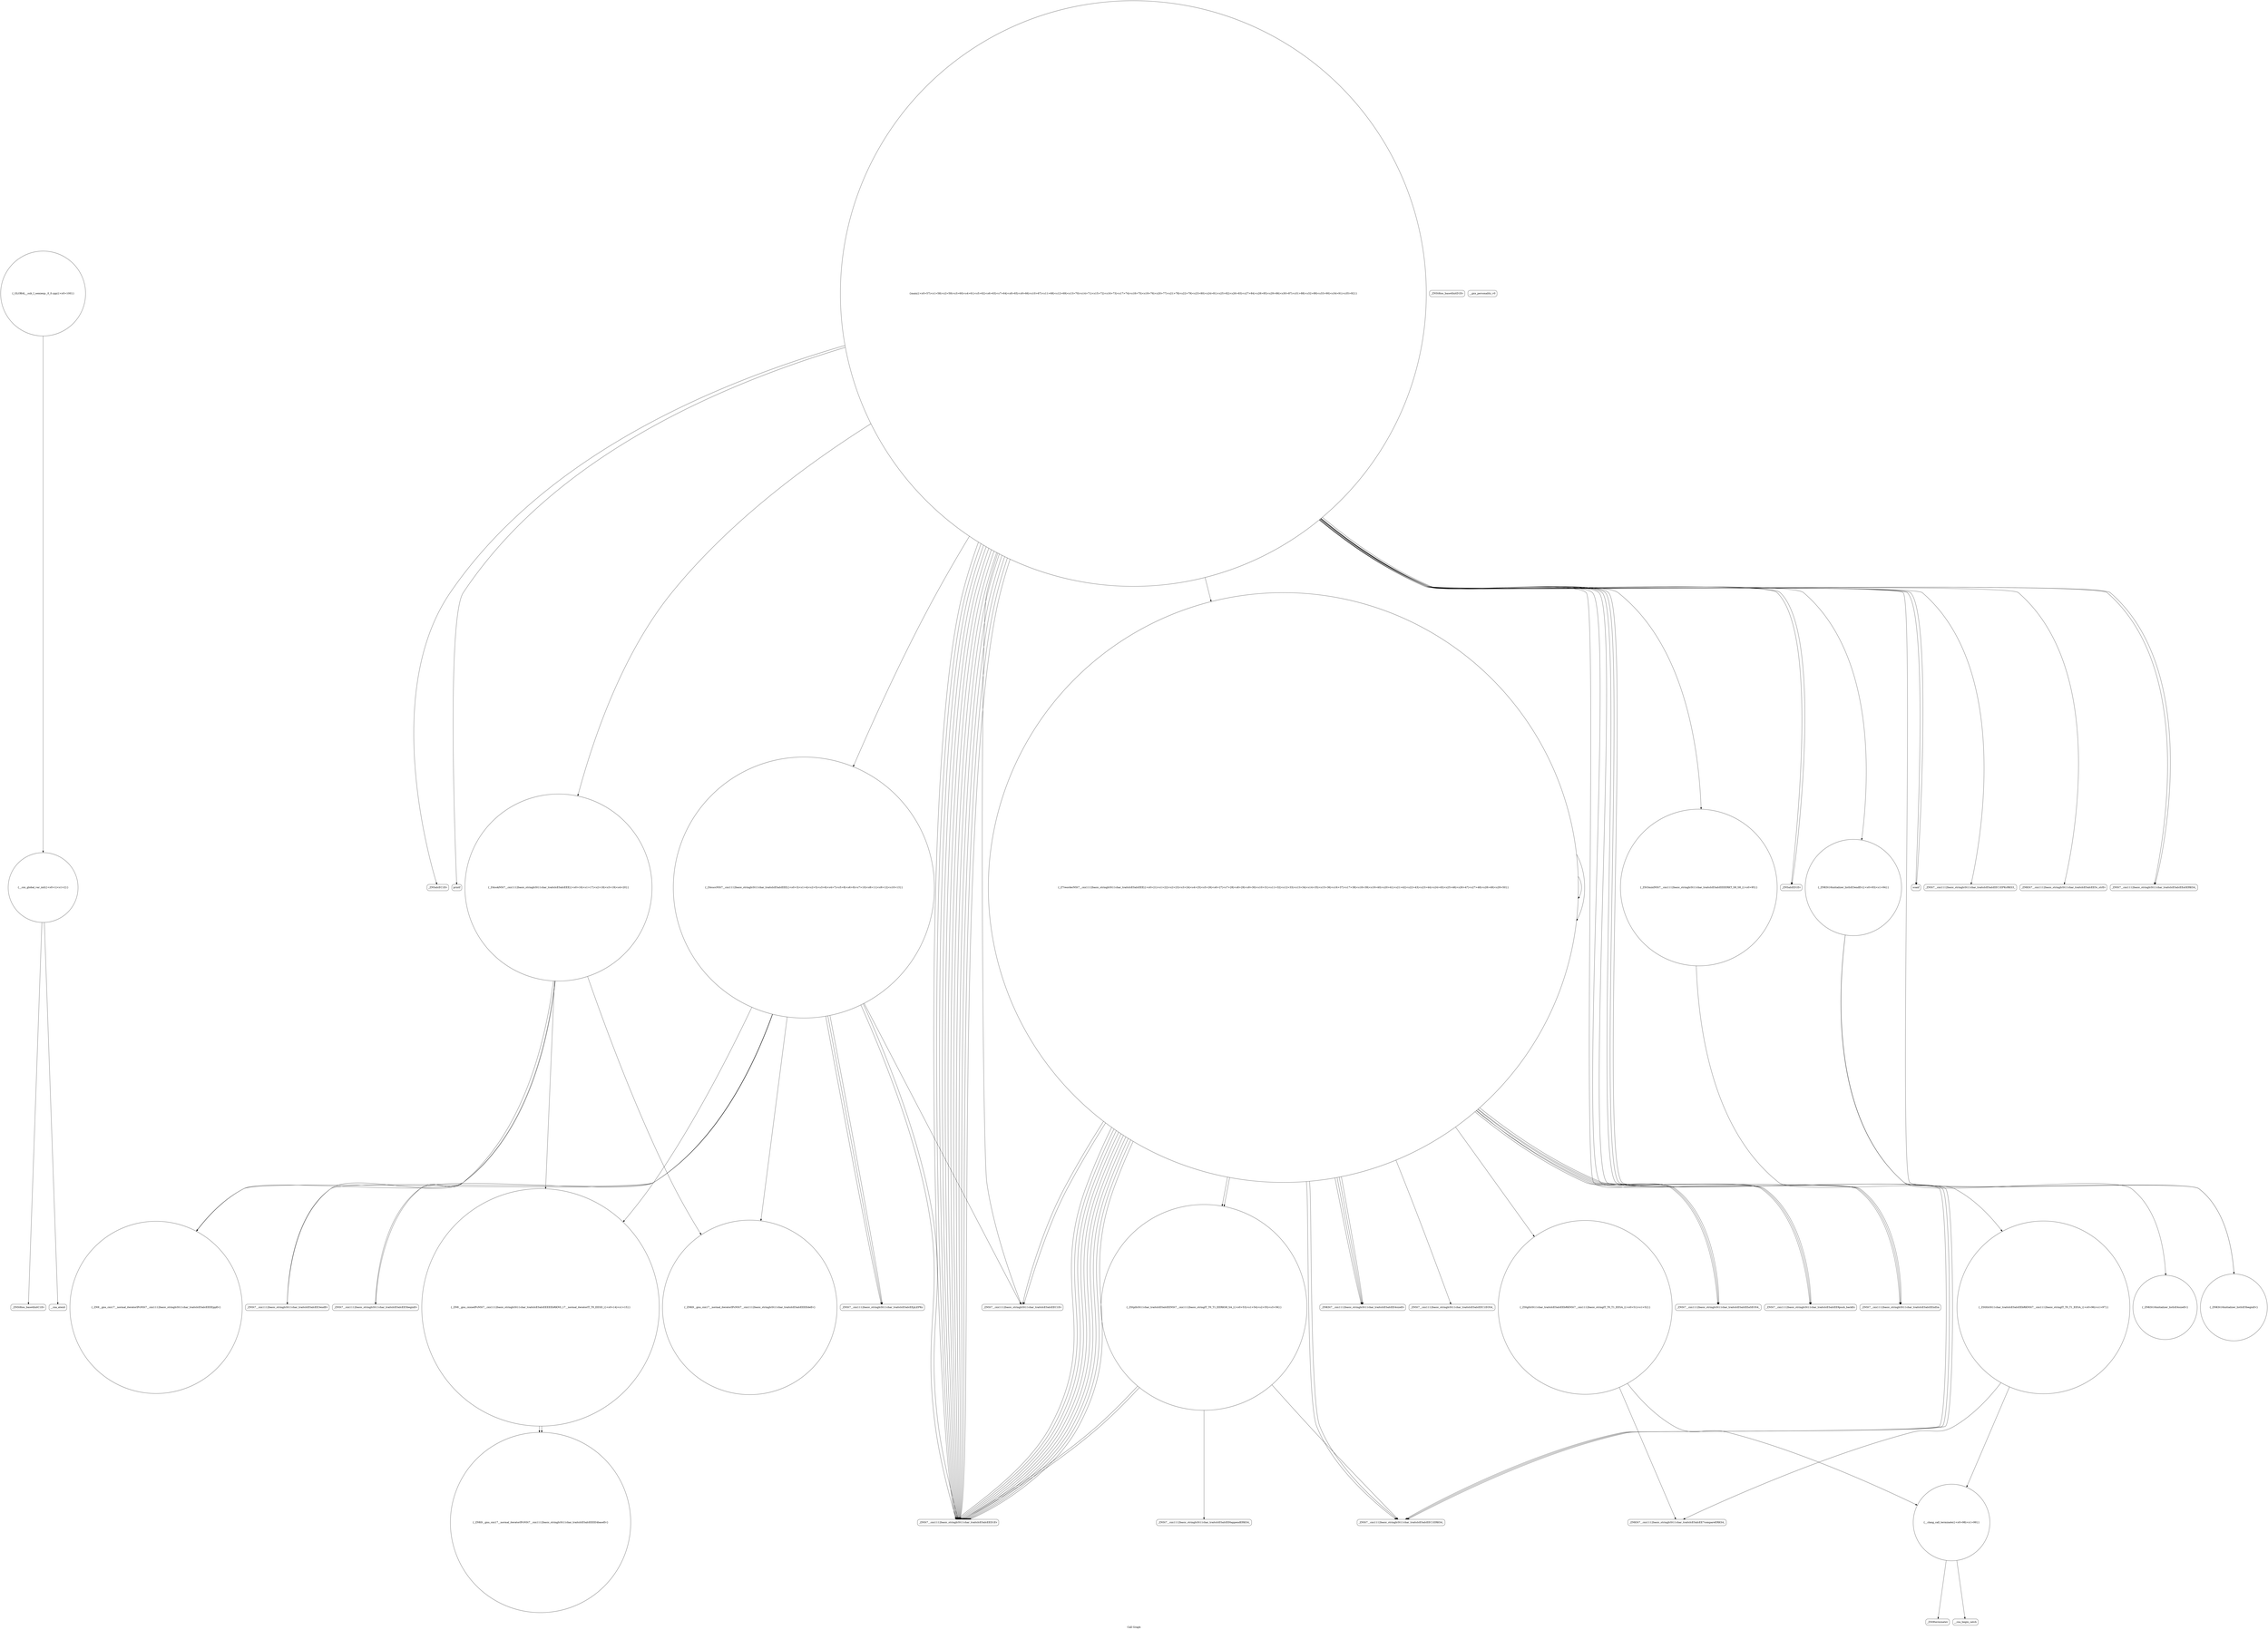 digraph "Call Graph" {
	label="Call Graph";

	Node0x562324fe7340 [shape=record,shape=circle,label="{__cxx_global_var_init|{<s0>1|<s1>2}}"];
	Node0x562324fe7340:s0 -> Node0x562324fe73c0[color=black];
	Node0x562324fe7340:s1 -> Node0x5623250b6ec0[color=black];
	Node0x5623250b7a40 [shape=record,shape=Mrecord,label="{_ZNSaIcEC1Ev}"];
	Node0x5623250b70c0 [shape=record,shape=Mrecord,label="{_ZNSt7__cxx1112basic_stringIcSt11char_traitsIcESaIcEE3endEv}"];
	Node0x5623250b7dc0 [shape=record,shape=Mrecord,label="{printf}"];
	Node0x5623250b7440 [shape=record,shape=circle,label="{_Z4isokNSt7__cxx1112basic_stringIcSt11char_traitsIcESaIcEEE|{<s0>16|<s1>17|<s2>18|<s3>19|<s4>20}}"];
	Node0x5623250b7440:s0 -> Node0x5623250b7040[color=black];
	Node0x5623250b7440:s1 -> Node0x5623250b70c0[color=black];
	Node0x5623250b7440:s2 -> Node0x5623250b7140[color=black];
	Node0x5623250b7440:s3 -> Node0x5623250b71c0[color=black];
	Node0x5623250b7440:s4 -> Node0x5623250b7340[color=black];
	Node0x5623250b8140 [shape=record,shape=Mrecord,label="{_ZSt9terminatev}"];
	Node0x5623250b77c0 [shape=record,shape=Mrecord,label="{_ZNSt7__cxx1112basic_stringIcSt11char_traitsIcESaIcEEaSEOS4_}"];
	Node0x5623250b6e40 [shape=record,shape=Mrecord,label="{_ZNSt8ios_base4InitD1Ev}"];
	Node0x5623250b7b40 [shape=record,shape=Mrecord,label="{_ZNSaIcED1Ev}"];
	Node0x5623250b71c0 [shape=record,shape=circle,label="{_ZNK9__gnu_cxx17__normal_iteratorIPcNSt7__cxx1112basic_stringIcSt11char_traitsIcESaIcEEEEdeEv}"];
	Node0x5623250b7ec0 [shape=record,shape=circle,label="{_ZNKSt16initializer_listIcE4sizeEv}"];
	Node0x5623250b7540 [shape=record,shape=Mrecord,label="{_ZNKSt7__cxx1112basic_stringIcSt11char_traitsIcESaIcEE4sizeEv}"];
	Node0x5623250b8240 [shape=record,shape=Mrecord,label="{_ZNSt7__cxx1112basic_stringIcSt11char_traitsIcESaIcEE6appendERKS4_}"];
	Node0x5623250b78c0 [shape=record,shape=circle,label="{_ZStplIcSt11char_traitsIcESaIcEENSt7__cxx1112basic_stringIT_T0_T1_EERKS8_SA_|{<s0>53|<s1>54|<s2>55|<s3>56}}"];
	Node0x5623250b78c0:s0 -> Node0x5623250b7740[color=black];
	Node0x5623250b78c0:s1 -> Node0x5623250b8240[color=black];
	Node0x5623250b78c0:s2 -> Node0x5623250b73c0[color=black];
	Node0x5623250b78c0:s3 -> Node0x5623250b73c0[color=black];
	Node0x5623250b6f40 [shape=record,shape=circle,label="{_Z4succNSt7__cxx1112basic_stringIcSt11char_traitsIcESaIcEEE|{<s0>3|<s1>4|<s2>5|<s3>6|<s4>7|<s5>8|<s6>9|<s7>10|<s8>11|<s9>12|<s10>13}}"];
	Node0x5623250b6f40:s0 -> Node0x5623250b6fc0[color=black];
	Node0x5623250b6f40:s1 -> Node0x5623250b7040[color=black];
	Node0x5623250b6f40:s2 -> Node0x5623250b70c0[color=black];
	Node0x5623250b6f40:s3 -> Node0x5623250b7140[color=black];
	Node0x5623250b6f40:s4 -> Node0x5623250b71c0[color=black];
	Node0x5623250b6f40:s5 -> Node0x5623250b7240[color=black];
	Node0x5623250b6f40:s6 -> Node0x5623250b73c0[color=black];
	Node0x5623250b6f40:s7 -> Node0x5623250b7240[color=black];
	Node0x5623250b6f40:s8 -> Node0x5623250b7240[color=black];
	Node0x5623250b6f40:s9 -> Node0x5623250b7340[color=black];
	Node0x5623250b6f40:s10 -> Node0x5623250b73c0[color=black];
	Node0x5623250b7c40 [shape=record,shape=circle,label="{_ZNKSt16initializer_listIcE3endEv|{<s0>93|<s1>94}}"];
	Node0x5623250b7c40:s0 -> Node0x5623250b7bc0[color=black];
	Node0x5623250b7c40:s1 -> Node0x5623250b7ec0[color=black];
	Node0x5623250b72c0 [shape=record,shape=Mrecord,label="{__gxx_personality_v0}"];
	Node0x5623250b7fc0 [shape=record,shape=Mrecord,label="{_ZNKSt7__cxx1112basic_stringIcSt11char_traitsIcESaIcEE7compareERKS4_}"];
	Node0x5623250b7640 [shape=record,shape=Mrecord,label="{_ZNSt7__cxx1112basic_stringIcSt11char_traitsIcESaIcEE9push_backEc}"];
	Node0x5623250b79c0 [shape=record,shape=Mrecord,label="{scanf}"];
	Node0x5623250b7040 [shape=record,shape=Mrecord,label="{_ZNSt7__cxx1112basic_stringIcSt11char_traitsIcESaIcEE5beginEv}"];
	Node0x5623250b7d40 [shape=record,shape=circle,label="{_ZSt3minINSt7__cxx1112basic_stringIcSt11char_traitsIcESaIcEEEERKT_S8_S8_|{<s0>95}}"];
	Node0x5623250b7d40:s0 -> Node0x5623250b7f40[color=black];
	Node0x5623250b73c0 [shape=record,shape=Mrecord,label="{_ZNSt7__cxx1112basic_stringIcSt11char_traitsIcESaIcEED1Ev}"];
	Node0x5623250b80c0 [shape=record,shape=Mrecord,label="{__cxa_begin_catch}"];
	Node0x5623250b7740 [shape=record,shape=Mrecord,label="{_ZNSt7__cxx1112basic_stringIcSt11char_traitsIcESaIcEEC1ERKS4_}"];
	Node0x562324fe73c0 [shape=record,shape=Mrecord,label="{_ZNSt8ios_base4InitC1Ev}"];
	Node0x5623250b7ac0 [shape=record,shape=Mrecord,label="{_ZNSt7__cxx1112basic_stringIcSt11char_traitsIcESaIcEEC1EPKcRKS3_}"];
	Node0x5623250b7140 [shape=record,shape=circle,label="{_ZN9__gnu_cxxneIPcNSt7__cxx1112basic_stringIcSt11char_traitsIcESaIcEEEEEbRKNS_17__normal_iteratorIT_T0_EESD_|{<s0>14|<s1>15}}"];
	Node0x5623250b7140:s0 -> Node0x5623250b81c0[color=black];
	Node0x5623250b7140:s1 -> Node0x5623250b81c0[color=black];
	Node0x5623250b7e40 [shape=record,shape=Mrecord,label="{_ZNKSt7__cxx1112basic_stringIcSt11char_traitsIcESaIcEE5c_strEv}"];
	Node0x5623250b74c0 [shape=record,shape=circle,label="{_Z7reorderNSt7__cxx1112basic_stringIcSt11char_traitsIcESaIcEEE|{<s0>21|<s1>22|<s2>23|<s3>24|<s4>25|<s5>26|<s6>27|<s7>28|<s8>29|<s9>30|<s10>31|<s11>32|<s12>33|<s13>34|<s14>35|<s15>36|<s16>37|<s17>38|<s18>39|<s19>40|<s20>41|<s21>42|<s22>43|<s23>44|<s24>45|<s25>46|<s26>47|<s27>48|<s28>49|<s29>50}}"];
	Node0x5623250b74c0:s0 -> Node0x5623250b7540[color=black];
	Node0x5623250b74c0:s1 -> Node0x5623250b75c0[color=black];
	Node0x5623250b74c0:s2 -> Node0x5623250b6fc0[color=black];
	Node0x5623250b74c0:s3 -> Node0x5623250b6fc0[color=black];
	Node0x5623250b74c0:s4 -> Node0x5623250b7540[color=black];
	Node0x5623250b74c0:s5 -> Node0x5623250b76c0[color=black];
	Node0x5623250b74c0:s6 -> Node0x5623250b7640[color=black];
	Node0x5623250b74c0:s7 -> Node0x5623250b7540[color=black];
	Node0x5623250b74c0:s8 -> Node0x5623250b7540[color=black];
	Node0x5623250b74c0:s9 -> Node0x5623250b76c0[color=black];
	Node0x5623250b74c0:s10 -> Node0x5623250b7640[color=black];
	Node0x5623250b74c0:s11 -> Node0x5623250b7740[color=black];
	Node0x5623250b74c0:s12 -> Node0x5623250b74c0[color=black];
	Node0x5623250b74c0:s13 -> Node0x5623250b77c0[color=black];
	Node0x5623250b74c0:s14 -> Node0x5623250b73c0[color=black];
	Node0x5623250b74c0:s15 -> Node0x5623250b73c0[color=black];
	Node0x5623250b74c0:s16 -> Node0x5623250b7740[color=black];
	Node0x5623250b74c0:s17 -> Node0x5623250b74c0[color=black];
	Node0x5623250b74c0:s18 -> Node0x5623250b77c0[color=black];
	Node0x5623250b74c0:s19 -> Node0x5623250b73c0[color=black];
	Node0x5623250b74c0:s20 -> Node0x5623250b73c0[color=black];
	Node0x5623250b74c0:s21 -> Node0x5623250b7840[color=black];
	Node0x5623250b74c0:s22 -> Node0x5623250b78c0[color=black];
	Node0x5623250b74c0:s23 -> Node0x5623250b73c0[color=black];
	Node0x5623250b74c0:s24 -> Node0x5623250b73c0[color=black];
	Node0x5623250b74c0:s25 -> Node0x5623250b78c0[color=black];
	Node0x5623250b74c0:s26 -> Node0x5623250b73c0[color=black];
	Node0x5623250b74c0:s27 -> Node0x5623250b73c0[color=black];
	Node0x5623250b74c0:s28 -> Node0x5623250b73c0[color=black];
	Node0x5623250b74c0:s29 -> Node0x5623250b73c0[color=black];
	Node0x5623250b81c0 [shape=record,shape=circle,label="{_ZNK9__gnu_cxx17__normal_iteratorIPcNSt7__cxx1112basic_stringIcSt11char_traitsIcESaIcEEEE4baseEv}"];
	Node0x5623250b7840 [shape=record,shape=circle,label="{_ZStgtIcSt11char_traitsIcESaIcEEbRKNSt7__cxx1112basic_stringIT_T0_T1_EESA_|{<s0>51|<s1>52}}"];
	Node0x5623250b7840:s0 -> Node0x5623250b7fc0[color=black];
	Node0x5623250b7840:s1 -> Node0x5623250b8040[color=black];
	Node0x5623250b6ec0 [shape=record,shape=Mrecord,label="{__cxa_atexit}"];
	Node0x5623250b7bc0 [shape=record,shape=circle,label="{_ZNKSt16initializer_listIcE5beginEv}"];
	Node0x5623250b7240 [shape=record,shape=Mrecord,label="{_ZNSt7__cxx1112basic_stringIcSt11char_traitsIcESaIcEEpLEPKc}"];
	Node0x5623250b7f40 [shape=record,shape=circle,label="{_ZStltIcSt11char_traitsIcESaIcEEbRKNSt7__cxx1112basic_stringIT_T0_T1_EESA_|{<s0>96|<s1>97}}"];
	Node0x5623250b7f40:s0 -> Node0x5623250b7fc0[color=black];
	Node0x5623250b7f40:s1 -> Node0x5623250b8040[color=black];
	Node0x5623250b75c0 [shape=record,shape=Mrecord,label="{_ZNSt7__cxx1112basic_stringIcSt11char_traitsIcESaIcEEC1EOS4_}"];
	Node0x5623250b82c0 [shape=record,shape=circle,label="{_GLOBAL__sub_I_semiexp._0_0.cpp|{<s0>100}}"];
	Node0x5623250b82c0:s0 -> Node0x562324fe7340[color=black];
	Node0x5623250b7940 [shape=record,shape=circle,label="{main|{<s0>57|<s1>58|<s2>59|<s3>60|<s4>61|<s5>62|<s6>63|<s7>64|<s8>65|<s9>66|<s10>67|<s11>68|<s12>69|<s13>70|<s14>71|<s15>72|<s16>73|<s17>74|<s18>75|<s19>76|<s20>77|<s21>78|<s22>79|<s23>80|<s24>81|<s25>82|<s26>83|<s27>84|<s28>85|<s29>86|<s30>87|<s31>88|<s32>89|<s33>90|<s34>91|<s35>92}}"];
	Node0x5623250b7940:s0 -> Node0x5623250b79c0[color=black];
	Node0x5623250b7940:s1 -> Node0x5623250b79c0[color=black];
	Node0x5623250b7940:s2 -> Node0x5623250b7a40[color=black];
	Node0x5623250b7940:s3 -> Node0x5623250b7ac0[color=black];
	Node0x5623250b7940:s4 -> Node0x5623250b7b40[color=black];
	Node0x5623250b7940:s5 -> Node0x5623250b7bc0[color=black];
	Node0x5623250b7940:s6 -> Node0x5623250b7c40[color=black];
	Node0x5623250b7940:s7 -> Node0x5623250b6fc0[color=black];
	Node0x5623250b7940:s8 -> Node0x5623250b7640[color=black];
	Node0x5623250b7940:s9 -> Node0x5623250b7740[color=black];
	Node0x5623250b7940:s10 -> Node0x5623250b6f40[color=black];
	Node0x5623250b7940:s11 -> Node0x5623250b77c0[color=black];
	Node0x5623250b7940:s12 -> Node0x5623250b73c0[color=black];
	Node0x5623250b7940:s13 -> Node0x5623250b73c0[color=black];
	Node0x5623250b7940:s14 -> Node0x5623250b7b40[color=black];
	Node0x5623250b7940:s15 -> Node0x5623250b73c0[color=black];
	Node0x5623250b7940:s16 -> Node0x5623250b7740[color=black];
	Node0x5623250b7940:s17 -> Node0x5623250b7440[color=black];
	Node0x5623250b7940:s18 -> Node0x5623250b73c0[color=black];
	Node0x5623250b7940:s19 -> Node0x5623250b7740[color=black];
	Node0x5623250b7940:s20 -> Node0x5623250b74c0[color=black];
	Node0x5623250b7940:s21 -> Node0x5623250b73c0[color=black];
	Node0x5623250b7940:s22 -> Node0x5623250b76c0[color=black];
	Node0x5623250b7940:s23 -> Node0x5623250b7cc0[color=black];
	Node0x5623250b7940:s24 -> Node0x5623250b73c0[color=black];
	Node0x5623250b7940:s25 -> Node0x5623250b73c0[color=black];
	Node0x5623250b7940:s26 -> Node0x5623250b73c0[color=black];
	Node0x5623250b7940:s27 -> Node0x5623250b7d40[color=black];
	Node0x5623250b7940:s28 -> Node0x5623250b7cc0[color=black];
	Node0x5623250b7940:s29 -> Node0x5623250b73c0[color=black];
	Node0x5623250b7940:s30 -> Node0x5623250b73c0[color=black];
	Node0x5623250b7940:s31 -> Node0x5623250b73c0[color=black];
	Node0x5623250b7940:s32 -> Node0x5623250b7e40[color=black];
	Node0x5623250b7940:s33 -> Node0x5623250b7dc0[color=black];
	Node0x5623250b7940:s34 -> Node0x5623250b73c0[color=black];
	Node0x5623250b7940:s35 -> Node0x5623250b73c0[color=black];
	Node0x5623250b6fc0 [shape=record,shape=Mrecord,label="{_ZNSt7__cxx1112basic_stringIcSt11char_traitsIcESaIcEEC1Ev}"];
	Node0x5623250b7cc0 [shape=record,shape=Mrecord,label="{_ZNSt7__cxx1112basic_stringIcSt11char_traitsIcESaIcEEaSERKS4_}"];
	Node0x5623250b7340 [shape=record,shape=circle,label="{_ZN9__gnu_cxx17__normal_iteratorIPcNSt7__cxx1112basic_stringIcSt11char_traitsIcESaIcEEEEppEv}"];
	Node0x5623250b8040 [shape=record,shape=circle,label="{__clang_call_terminate|{<s0>98|<s1>99}}"];
	Node0x5623250b8040:s0 -> Node0x5623250b80c0[color=black];
	Node0x5623250b8040:s1 -> Node0x5623250b8140[color=black];
	Node0x5623250b76c0 [shape=record,shape=Mrecord,label="{_ZNSt7__cxx1112basic_stringIcSt11char_traitsIcESaIcEEixEm}"];
}
